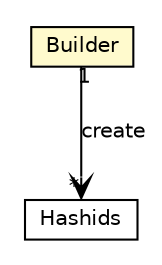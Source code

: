 #!/usr/local/bin/dot
#
# Class diagram 
# Generated by UMLGraph version R5_6-24-gf6e263 (http://www.umlgraph.org/)
#

digraph G {
	edge [fontname="Helvetica",fontsize=10,labelfontname="Helvetica",labelfontsize=10];
	node [fontname="Helvetica",fontsize=10,shape=plaintext];
	nodesep=0.25;
	ranksep=0.5;
	// io.werval.util.Hashids
	c19371 [label=<<table title="io.werval.util.Hashids" border="0" cellborder="1" cellspacing="0" cellpadding="2" port="p" href="./Hashids.html">
		<tr><td><table border="0" cellspacing="0" cellpadding="1">
<tr><td align="center" balign="center"> Hashids </td></tr>
		</table></td></tr>
		</table>>, URL="./Hashids.html", fontname="Helvetica", fontcolor="black", fontsize=10.0];
	// io.werval.util.Hashids.Builder
	c19372 [label=<<table title="io.werval.util.Hashids.Builder" border="0" cellborder="1" cellspacing="0" cellpadding="2" port="p" bgcolor="lemonChiffon" href="./Hashids.Builder.html">
		<tr><td><table border="0" cellspacing="0" cellpadding="1">
<tr><td align="center" balign="center"> Builder </td></tr>
		</table></td></tr>
		</table>>, URL="./Hashids.Builder.html", fontname="Helvetica", fontcolor="black", fontsize=10.0];
	// io.werval.util.Hashids.Builder NAVASSOC io.werval.util.Hashids
	c19372:p -> c19371:p [taillabel="1", label="create", headlabel="*", fontname="Helvetica", fontcolor="black", fontsize=10.0, color="black", arrowhead=open];
}

